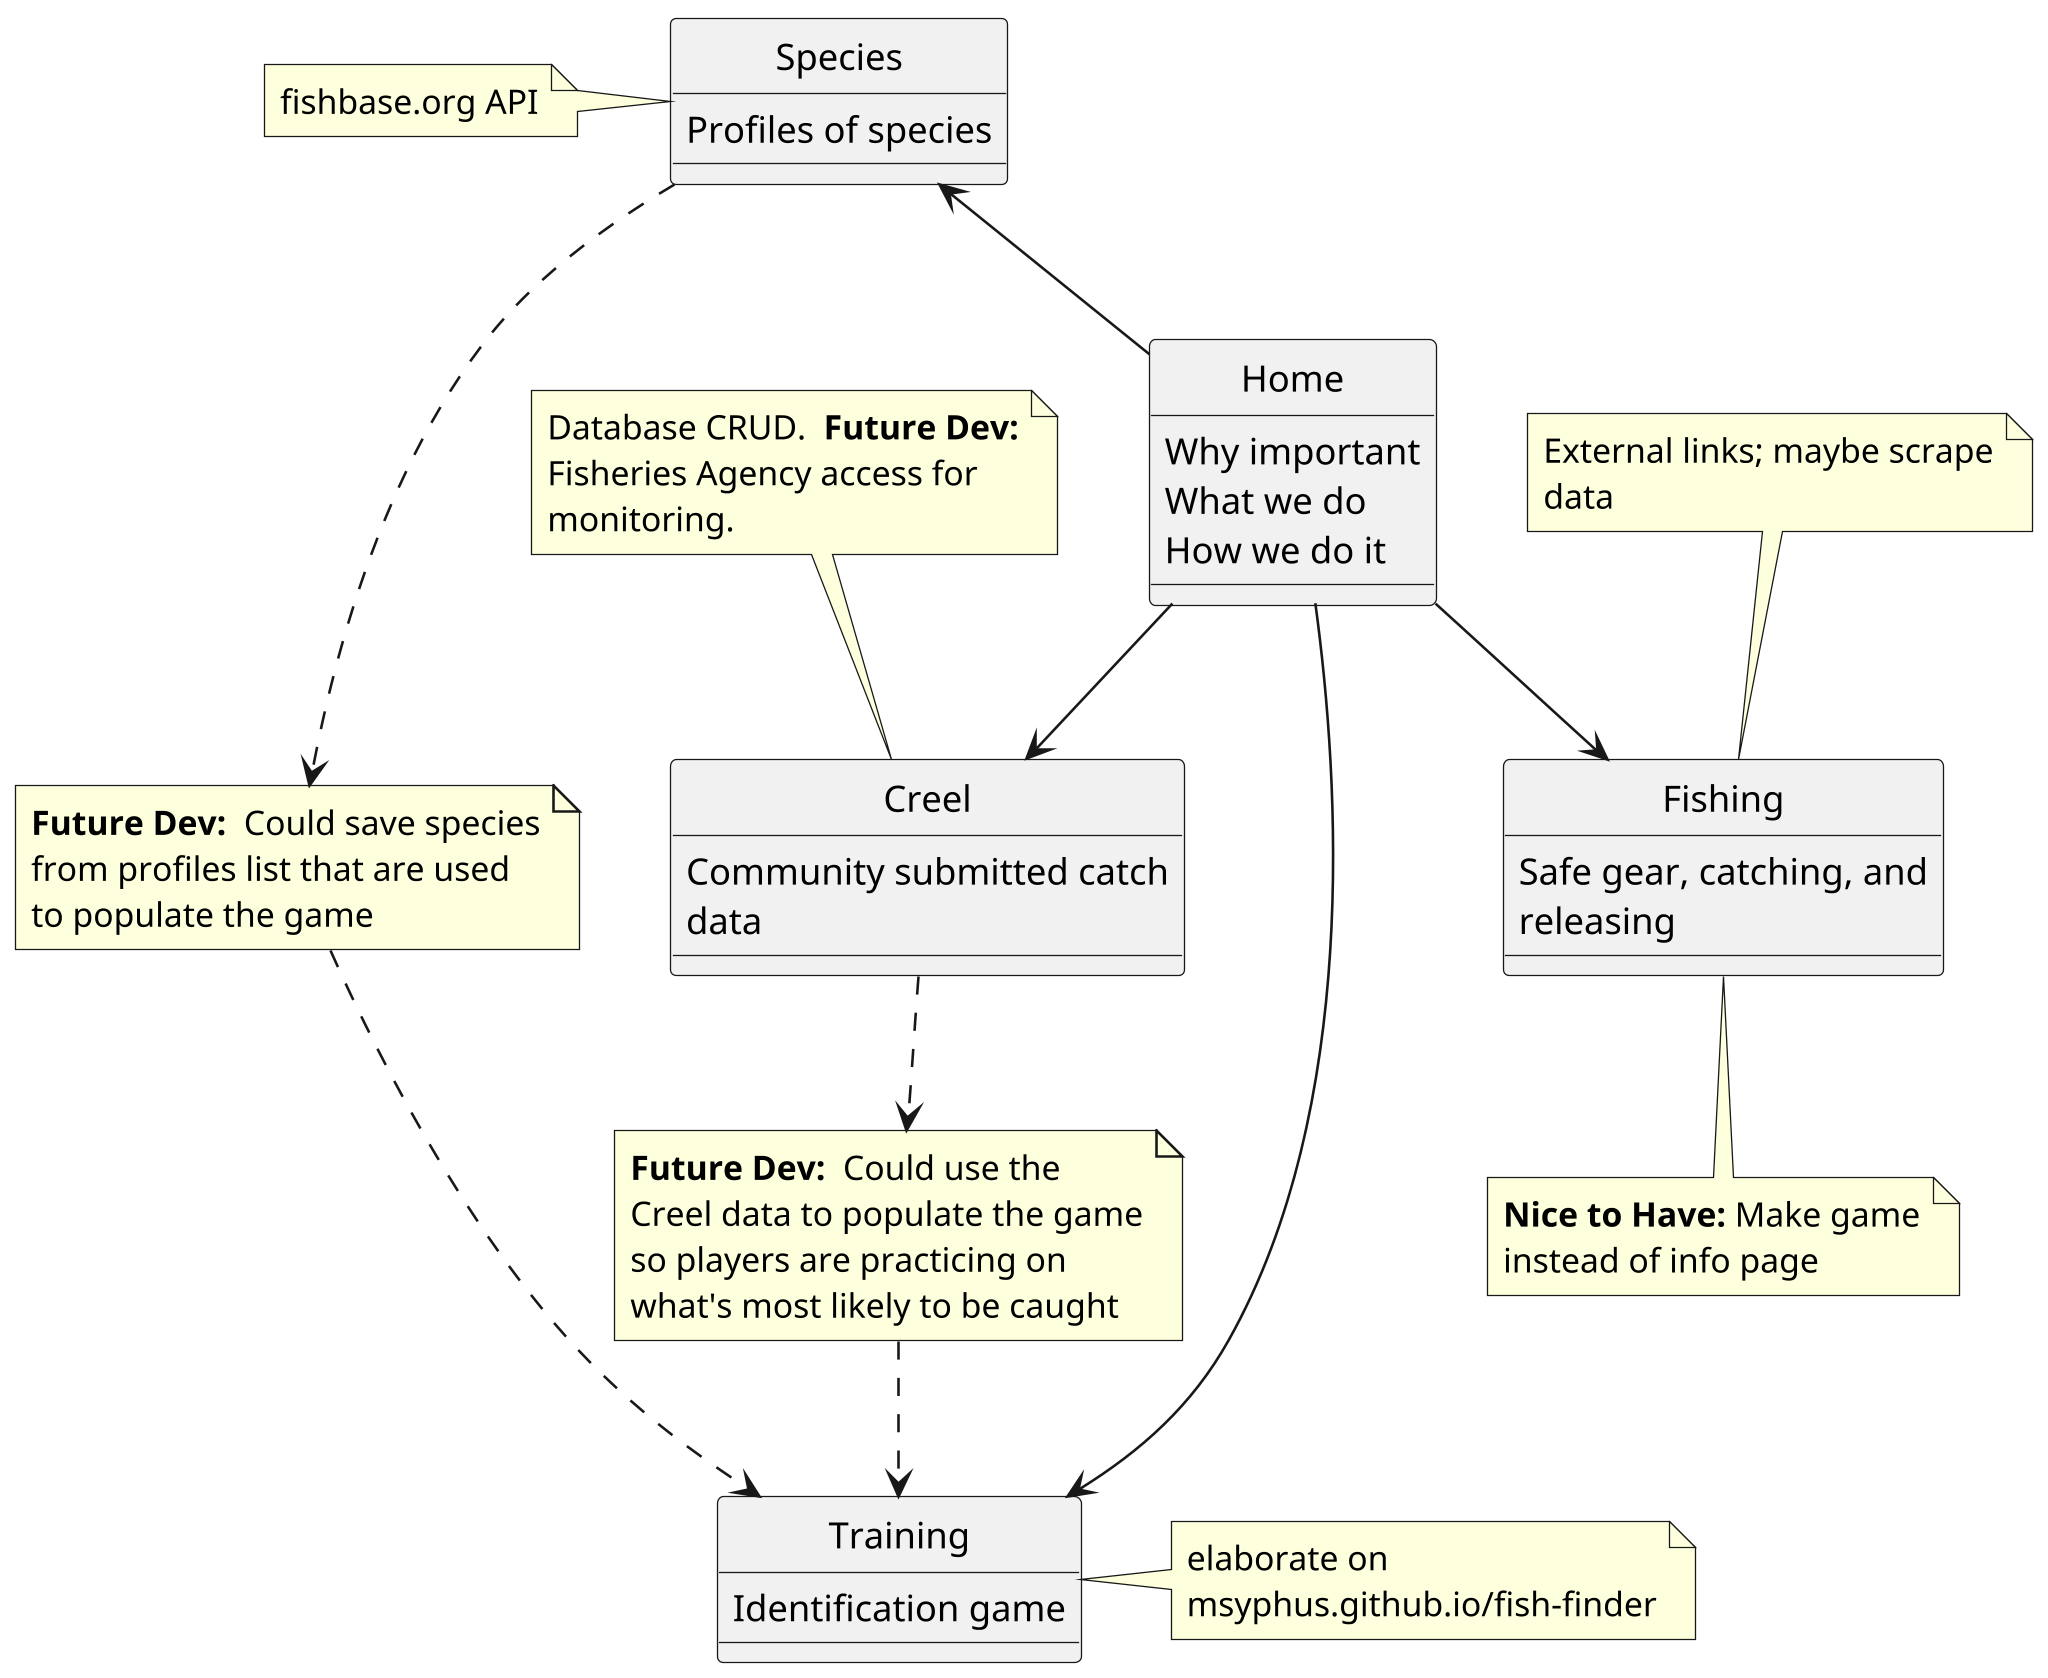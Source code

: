 @startuml "processFlow"

scale 2048 width
skinparam wrapwidth 200
skinparam maxMessageSize 500
skinparam backgroundColor #FFFFFF

class Home {
    Why important
    What we do
    How we do it
}

class Species {
    Profiles of species
}


class Training {
    Identification game
}


class Creel {
    Community submitted catch data
}


class Fishing {
    Safe gear, catching, and releasing
}

hide circle


Home-->Creel
Species<--Home
Training<--Home
Home-->Fishing

note left of Species: fishbase.org API
note right of Training: elaborate on msyphus.github.io/fish-finder
note top of Creel: Database CRUD.  <b>Future Dev:</b>  Fisheries Agency access for monitoring.
note bottom of Fishing: <b>Nice to Have:</b> Make game instead of info page
note "External links; maybe scrape data" as data
note "<b>Future Dev:</b>  Could save species from profiles list that are used to populate the game" as idea1
note "<b>Future Dev:</b>  Could use the Creel data to populate the game so players are practicing on what's most likely to be caught" as idea2
data .. Fishing
Species ..> idea1
idea1 ..> Training
Creel ..> idea2
idea2 ..> Training


@enduml

